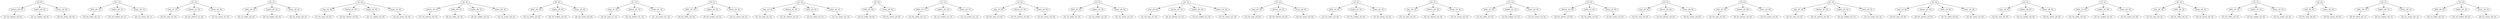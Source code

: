 strict digraph  {
"[(0, 0)]";
"[down]__[(0, 0)]";
"[(1, 0)]__[down]__[(0, 0)]";
"[right]__[(0, 0)]";
"[(0, 1)]__[right]__[(0, 0)]";
"[stay]__[(0, 0)]";
"[(0, 0)]__[stay]__[(0, 0)]";
"[(0, 1)]";
"[left]__[(0, 1)]";
"[(0, 0)]__[left]__[(0, 1)]";
"[right]__[(0, 1)]";
"[(0, 2)]__[right]__[(0, 1)]";
"[stay]__[(0, 1)]";
"[(0, 1)]__[stay]__[(0, 1)]";
"[(1, 0)]";
"[up]__[(1, 0)]";
"[(0, 0)]__[up]__[(1, 0)]";
"[down]__[(1, 0)]";
"[(2, 0)]__[down]__[(1, 0)]";
"[stay]__[(1, 0)]";
"[(1, 0)]__[stay]__[(1, 0)]";
"[(0, 2)]";
"[left]__[(0, 2)]";
"[(0, 1)]__[left]__[(0, 2)]";
"[right]__[(0, 2)]";
"[(0, 3)]__[right]__[(0, 2)]";
"[stay]__[(0, 2)]";
"[(0, 2)]__[stay]__[(0, 2)]";
"[(2, 0)]";
"[up]__[(2, 0)]";
"[(1, 0)]__[up]__[(2, 0)]";
"[down]__[(2, 0)]";
"[(3, 0)]__[down]__[(2, 0)]";
"[right]__[(2, 0)]";
"[(2, 1)]__[right]__[(2, 0)]";
"[stay]__[(2, 0)]";
"[(2, 0)]__[stay]__[(2, 0)]";
"[(0, 3)]";
"[down]__[(0, 3)]";
"[(1, 3)]__[down]__[(0, 3)]";
"[left]__[(0, 3)]";
"[(0, 2)]__[left]__[(0, 3)]";
"[right]__[(0, 3)]";
"[(0, 4)]__[right]__[(0, 3)]";
"[stay]__[(0, 3)]";
"[(0, 3)]__[stay]__[(0, 3)]";
"[(0, 4)]";
"[left]__[(0, 4)]";
"[(0, 3)]__[left]__[(0, 4)]";
"[right]__[(0, 4)]";
"[(0, 5)]__[right]__[(0, 4)]";
"[stay]__[(0, 4)]";
"[(0, 4)]__[stay]__[(0, 4)]";
"[(1, 3)]";
"[up]__[(1, 3)]";
"[(0, 3)]__[up]__[(1, 3)]";
"[down]__[(1, 3)]";
"[(2, 3)]__[down]__[(1, 3)]";
"[stay]__[(1, 3)]";
"[(1, 3)]__[stay]__[(1, 3)]";
"[(0, 5)]";
"[left]__[(0, 5)]";
"[(0, 4)]__[left]__[(0, 5)]";
"[right]__[(0, 5)]";
"[(0, 6)]__[right]__[(0, 5)]";
"[stay]__[(0, 5)]";
"[(0, 5)]__[stay]__[(0, 5)]";
"[(2, 3)]";
"[up]__[(2, 3)]";
"[(1, 3)]__[up]__[(2, 3)]";
"[down]__[(2, 3)]";
"[(3, 3)]__[down]__[(2, 3)]";
"[left]__[(2, 3)]";
"[(2, 2)]__[left]__[(2, 3)]";
"[stay]__[(2, 3)]";
"[(2, 3)]__[stay]__[(2, 3)]";
"[(0, 6)]";
"[left]__[(0, 6)]";
"[(0, 5)]__[left]__[(0, 6)]";
"[stay]__[(0, 6)]";
"[(0, 6)]__[stay]__[(0, 6)]";
"[(2, 1)]";
"[left]__[(2, 1)]";
"[(2, 0)]__[left]__[(2, 1)]";
"[right]__[(2, 1)]";
"[(2, 2)]__[right]__[(2, 1)]";
"[stay]__[(2, 1)]";
"[(2, 1)]__[stay]__[(2, 1)]";
"[(3, 0)]";
"[up]__[(3, 0)]";
"[(2, 0)]__[up]__[(3, 0)]";
"[down]__[(3, 0)]";
"[(4, 0)]__[down]__[(3, 0)]";
"[stay]__[(3, 0)]";
"[(3, 0)]__[stay]__[(3, 0)]";
"[(2, 2)]";
"[left]__[(2, 2)]";
"[(2, 1)]__[left]__[(2, 2)]";
"[right]__[(2, 2)]";
"[(2, 3)]__[right]__[(2, 2)]";
"[stay]__[(2, 2)]";
"[(2, 2)]__[stay]__[(2, 2)]";
"[(3, 3)]";
"[up]__[(3, 3)]";
"[(2, 3)]__[up]__[(3, 3)]";
"[down]__[(3, 3)]";
"[(4, 3)]__[down]__[(3, 3)]";
"[right]__[(3, 3)]";
"[(3, 4)]__[right]__[(3, 3)]";
"[stay]__[(3, 3)]";
"[(3, 3)]__[stay]__[(3, 3)]";
"[(4, 0)]";
"[up]__[(4, 0)]";
"[(3, 0)]__[up]__[(4, 0)]";
"[down]__[(4, 0)]";
"[(5, 0)]__[down]__[(4, 0)]";
"[stay]__[(4, 0)]";
"[(4, 0)]__[stay]__[(4, 0)]";
"[(3, 4)]";
"[left]__[(3, 4)]";
"[(3, 3)]__[left]__[(3, 4)]";
"[right]__[(3, 4)]";
"[(3, 5)]__[right]__[(3, 4)]";
"[stay]__[(3, 4)]";
"[(3, 4)]__[stay]__[(3, 4)]";
"[(4, 3)]";
"[up]__[(4, 3)]";
"[(3, 3)]__[up]__[(4, 3)]";
"[down]__[(4, 3)]";
"[(5, 3)]__[down]__[(4, 3)]";
"[stay]__[(4, 3)]";
"[(4, 3)]__[stay]__[(4, 3)]";
"[(3, 5)]";
"[left]__[(3, 5)]";
"[(3, 4)]__[left]__[(3, 5)]";
"[right]__[(3, 5)]";
"[(3, 6)]__[right]__[(3, 5)]";
"[stay]__[(3, 5)]";
"[(3, 5)]__[stay]__[(3, 5)]";
"[(3, 6)]";
"[down]__[(3, 6)]";
"[(4, 6)]__[down]__[(3, 6)]";
"[left]__[(3, 6)]";
"[(3, 5)]__[left]__[(3, 6)]";
"[stay]__[(3, 6)]";
"[(3, 6)]__[stay]__[(3, 6)]";
"[(4, 6)]";
"[up]__[(4, 6)]";
"[(3, 6)]__[up]__[(4, 6)]";
"[down]__[(4, 6)]";
"[(5, 6)]__[down]__[(4, 6)]";
"[stay]__[(4, 6)]";
"[(4, 6)]__[stay]__[(4, 6)]";
"[(5, 0)]";
"[up]__[(5, 0)]";
"[(4, 0)]__[up]__[(5, 0)]";
"[down]__[(5, 0)]";
"[(6, 0)]__[down]__[(5, 0)]";
"[stay]__[(5, 0)]";
"[(5, 0)]__[stay]__[(5, 0)]";
"[(5, 3)]";
"[up]__[(5, 3)]";
"[(4, 3)]__[up]__[(5, 3)]";
"[down]__[(5, 3)]";
"[(6, 3)]__[down]__[(5, 3)]";
"[right]__[(5, 3)]";
"[(5, 4)]__[right]__[(5, 3)]";
"[stay]__[(5, 3)]";
"[(5, 3)]__[stay]__[(5, 3)]";
"[(5, 6)]";
"[up]__[(5, 6)]";
"[(4, 6)]__[up]__[(5, 6)]";
"[down]__[(5, 6)]";
"[(6, 6)]__[down]__[(5, 6)]";
"[left]__[(5, 6)]";
"[(5, 5)]__[left]__[(5, 6)]";
"[stay]__[(5, 6)]";
"[(5, 6)]__[stay]__[(5, 6)]";
"[(6, 0)]";
"[up]__[(6, 0)]";
"[(5, 0)]__[up]__[(6, 0)]";
"[right]__[(6, 0)]";
"[(6, 1)]__[right]__[(6, 0)]";
"[stay]__[(6, 0)]";
"[(6, 0)]__[stay]__[(6, 0)]";
"[(5, 4)]";
"[left]__[(5, 4)]";
"[(5, 3)]__[left]__[(5, 4)]";
"[right]__[(5, 4)]";
"[(5, 5)]__[right]__[(5, 4)]";
"[stay]__[(5, 4)]";
"[(5, 4)]__[stay]__[(5, 4)]";
"[(6, 3)]";
"[up]__[(6, 3)]";
"[(5, 3)]__[up]__[(6, 3)]";
"[left]__[(6, 3)]";
"[(6, 2)]__[left]__[(6, 3)]";
"[stay]__[(6, 3)]";
"[(6, 3)]__[stay]__[(6, 3)]";
"[(5, 5)]";
"[left]__[(5, 5)]";
"[(5, 4)]__[left]__[(5, 5)]";
"[right]__[(5, 5)]";
"[(5, 6)]__[right]__[(5, 5)]";
"[stay]__[(5, 5)]";
"[(5, 5)]__[stay]__[(5, 5)]";
"[(6, 6)]";
"[up]__[(6, 6)]";
"[(5, 6)]__[up]__[(6, 6)]";
"[stay]__[(6, 6)]";
"[(6, 6)]__[stay]__[(6, 6)]";
"[(6, 1)]";
"[left]__[(6, 1)]";
"[(6, 0)]__[left]__[(6, 1)]";
"[right]__[(6, 1)]";
"[(6, 2)]__[right]__[(6, 1)]";
"[stay]__[(6, 1)]";
"[(6, 1)]__[stay]__[(6, 1)]";
"[(6, 2)]";
"[left]__[(6, 2)]";
"[(6, 1)]__[left]__[(6, 2)]";
"[right]__[(6, 2)]";
"[(6, 3)]__[right]__[(6, 2)]";
"[stay]__[(6, 2)]";
"[(6, 2)]__[stay]__[(6, 2)]";
"[(0, 0)]" -> "[down]__[(0, 0)]";
"[(0, 0)]" -> "[right]__[(0, 0)]";
"[(0, 0)]" -> "[stay]__[(0, 0)]";
"[down]__[(0, 0)]" -> "[(1, 0)]__[down]__[(0, 0)]"  [weight="1.0"];
"[right]__[(0, 0)]" -> "[(0, 1)]__[right]__[(0, 0)]"  [weight="1.0"];
"[stay]__[(0, 0)]" -> "[(0, 0)]__[stay]__[(0, 0)]"  [weight="1.0"];
"[(0, 1)]" -> "[left]__[(0, 1)]";
"[(0, 1)]" -> "[right]__[(0, 1)]";
"[(0, 1)]" -> "[stay]__[(0, 1)]";
"[left]__[(0, 1)]" -> "[(0, 0)]__[left]__[(0, 1)]"  [weight="1.0"];
"[right]__[(0, 1)]" -> "[(0, 2)]__[right]__[(0, 1)]"  [weight="1.0"];
"[stay]__[(0, 1)]" -> "[(0, 1)]__[stay]__[(0, 1)]"  [weight="1.0"];
"[(1, 0)]" -> "[up]__[(1, 0)]";
"[(1, 0)]" -> "[down]__[(1, 0)]";
"[(1, 0)]" -> "[stay]__[(1, 0)]";
"[up]__[(1, 0)]" -> "[(0, 0)]__[up]__[(1, 0)]"  [weight="1.0"];
"[down]__[(1, 0)]" -> "[(2, 0)]__[down]__[(1, 0)]"  [weight="1.0"];
"[stay]__[(1, 0)]" -> "[(1, 0)]__[stay]__[(1, 0)]"  [weight="1.0"];
"[(0, 2)]" -> "[left]__[(0, 2)]";
"[(0, 2)]" -> "[right]__[(0, 2)]";
"[(0, 2)]" -> "[stay]__[(0, 2)]";
"[left]__[(0, 2)]" -> "[(0, 1)]__[left]__[(0, 2)]"  [weight="1.0"];
"[right]__[(0, 2)]" -> "[(0, 3)]__[right]__[(0, 2)]"  [weight="1.0"];
"[stay]__[(0, 2)]" -> "[(0, 2)]__[stay]__[(0, 2)]"  [weight="1.0"];
"[(2, 0)]" -> "[up]__[(2, 0)]";
"[(2, 0)]" -> "[down]__[(2, 0)]";
"[(2, 0)]" -> "[right]__[(2, 0)]";
"[(2, 0)]" -> "[stay]__[(2, 0)]";
"[up]__[(2, 0)]" -> "[(1, 0)]__[up]__[(2, 0)]"  [weight="1.0"];
"[down]__[(2, 0)]" -> "[(3, 0)]__[down]__[(2, 0)]"  [weight="1.0"];
"[right]__[(2, 0)]" -> "[(2, 1)]__[right]__[(2, 0)]"  [weight="1.0"];
"[stay]__[(2, 0)]" -> "[(2, 0)]__[stay]__[(2, 0)]"  [weight="1.0"];
"[(0, 3)]" -> "[down]__[(0, 3)]";
"[(0, 3)]" -> "[left]__[(0, 3)]";
"[(0, 3)]" -> "[right]__[(0, 3)]";
"[(0, 3)]" -> "[stay]__[(0, 3)]";
"[down]__[(0, 3)]" -> "[(1, 3)]__[down]__[(0, 3)]"  [weight="1.0"];
"[left]__[(0, 3)]" -> "[(0, 2)]__[left]__[(0, 3)]"  [weight="1.0"];
"[right]__[(0, 3)]" -> "[(0, 4)]__[right]__[(0, 3)]"  [weight="1.0"];
"[stay]__[(0, 3)]" -> "[(0, 3)]__[stay]__[(0, 3)]"  [weight="1.0"];
"[(0, 4)]" -> "[left]__[(0, 4)]";
"[(0, 4)]" -> "[right]__[(0, 4)]";
"[(0, 4)]" -> "[stay]__[(0, 4)]";
"[left]__[(0, 4)]" -> "[(0, 3)]__[left]__[(0, 4)]"  [weight="1.0"];
"[right]__[(0, 4)]" -> "[(0, 5)]__[right]__[(0, 4)]"  [weight="1.0"];
"[stay]__[(0, 4)]" -> "[(0, 4)]__[stay]__[(0, 4)]"  [weight="1.0"];
"[(1, 3)]" -> "[up]__[(1, 3)]";
"[(1, 3)]" -> "[down]__[(1, 3)]";
"[(1, 3)]" -> "[stay]__[(1, 3)]";
"[up]__[(1, 3)]" -> "[(0, 3)]__[up]__[(1, 3)]"  [weight="1.0"];
"[down]__[(1, 3)]" -> "[(2, 3)]__[down]__[(1, 3)]"  [weight="1.0"];
"[stay]__[(1, 3)]" -> "[(1, 3)]__[stay]__[(1, 3)]"  [weight="1.0"];
"[(0, 5)]" -> "[left]__[(0, 5)]";
"[(0, 5)]" -> "[right]__[(0, 5)]";
"[(0, 5)]" -> "[stay]__[(0, 5)]";
"[left]__[(0, 5)]" -> "[(0, 4)]__[left]__[(0, 5)]"  [weight="1.0"];
"[right]__[(0, 5)]" -> "[(0, 6)]__[right]__[(0, 5)]"  [weight="1.0"];
"[stay]__[(0, 5)]" -> "[(0, 5)]__[stay]__[(0, 5)]"  [weight="1.0"];
"[(2, 3)]" -> "[up]__[(2, 3)]";
"[(2, 3)]" -> "[down]__[(2, 3)]";
"[(2, 3)]" -> "[left]__[(2, 3)]";
"[(2, 3)]" -> "[stay]__[(2, 3)]";
"[up]__[(2, 3)]" -> "[(1, 3)]__[up]__[(2, 3)]"  [weight="1.0"];
"[down]__[(2, 3)]" -> "[(3, 3)]__[down]__[(2, 3)]"  [weight="1.0"];
"[left]__[(2, 3)]" -> "[(2, 2)]__[left]__[(2, 3)]"  [weight="1.0"];
"[stay]__[(2, 3)]" -> "[(2, 3)]__[stay]__[(2, 3)]"  [weight="1.0"];
"[(0, 6)]" -> "[left]__[(0, 6)]";
"[(0, 6)]" -> "[stay]__[(0, 6)]";
"[left]__[(0, 6)]" -> "[(0, 5)]__[left]__[(0, 6)]"  [weight="1.0"];
"[stay]__[(0, 6)]" -> "[(0, 6)]__[stay]__[(0, 6)]"  [weight="1.0"];
"[(2, 1)]" -> "[left]__[(2, 1)]";
"[(2, 1)]" -> "[right]__[(2, 1)]";
"[(2, 1)]" -> "[stay]__[(2, 1)]";
"[left]__[(2, 1)]" -> "[(2, 0)]__[left]__[(2, 1)]"  [weight="1.0"];
"[right]__[(2, 1)]" -> "[(2, 2)]__[right]__[(2, 1)]"  [weight="1.0"];
"[stay]__[(2, 1)]" -> "[(2, 1)]__[stay]__[(2, 1)]"  [weight="1.0"];
"[(3, 0)]" -> "[up]__[(3, 0)]";
"[(3, 0)]" -> "[down]__[(3, 0)]";
"[(3, 0)]" -> "[stay]__[(3, 0)]";
"[up]__[(3, 0)]" -> "[(2, 0)]__[up]__[(3, 0)]"  [weight="1.0"];
"[down]__[(3, 0)]" -> "[(4, 0)]__[down]__[(3, 0)]"  [weight="1.0"];
"[stay]__[(3, 0)]" -> "[(3, 0)]__[stay]__[(3, 0)]"  [weight="1.0"];
"[(2, 2)]" -> "[left]__[(2, 2)]";
"[(2, 2)]" -> "[right]__[(2, 2)]";
"[(2, 2)]" -> "[stay]__[(2, 2)]";
"[left]__[(2, 2)]" -> "[(2, 1)]__[left]__[(2, 2)]"  [weight="1.0"];
"[right]__[(2, 2)]" -> "[(2, 3)]__[right]__[(2, 2)]"  [weight="1.0"];
"[stay]__[(2, 2)]" -> "[(2, 2)]__[stay]__[(2, 2)]"  [weight="1.0"];
"[(3, 3)]" -> "[up]__[(3, 3)]";
"[(3, 3)]" -> "[down]__[(3, 3)]";
"[(3, 3)]" -> "[right]__[(3, 3)]";
"[(3, 3)]" -> "[stay]__[(3, 3)]";
"[up]__[(3, 3)]" -> "[(2, 3)]__[up]__[(3, 3)]"  [weight="1.0"];
"[down]__[(3, 3)]" -> "[(4, 3)]__[down]__[(3, 3)]"  [weight="1.0"];
"[right]__[(3, 3)]" -> "[(3, 4)]__[right]__[(3, 3)]"  [weight="1.0"];
"[stay]__[(3, 3)]" -> "[(3, 3)]__[stay]__[(3, 3)]"  [weight="1.0"];
"[(4, 0)]" -> "[up]__[(4, 0)]";
"[(4, 0)]" -> "[down]__[(4, 0)]";
"[(4, 0)]" -> "[stay]__[(4, 0)]";
"[up]__[(4, 0)]" -> "[(3, 0)]__[up]__[(4, 0)]"  [weight="1.0"];
"[down]__[(4, 0)]" -> "[(5, 0)]__[down]__[(4, 0)]"  [weight="1.0"];
"[stay]__[(4, 0)]" -> "[(4, 0)]__[stay]__[(4, 0)]"  [weight="1.0"];
"[(3, 4)]" -> "[left]__[(3, 4)]";
"[(3, 4)]" -> "[right]__[(3, 4)]";
"[(3, 4)]" -> "[stay]__[(3, 4)]";
"[left]__[(3, 4)]" -> "[(3, 3)]__[left]__[(3, 4)]"  [weight="1.0"];
"[right]__[(3, 4)]" -> "[(3, 5)]__[right]__[(3, 4)]"  [weight="1.0"];
"[stay]__[(3, 4)]" -> "[(3, 4)]__[stay]__[(3, 4)]"  [weight="1.0"];
"[(4, 3)]" -> "[up]__[(4, 3)]";
"[(4, 3)]" -> "[down]__[(4, 3)]";
"[(4, 3)]" -> "[stay]__[(4, 3)]";
"[up]__[(4, 3)]" -> "[(3, 3)]__[up]__[(4, 3)]"  [weight="1.0"];
"[down]__[(4, 3)]" -> "[(5, 3)]__[down]__[(4, 3)]"  [weight="1.0"];
"[stay]__[(4, 3)]" -> "[(4, 3)]__[stay]__[(4, 3)]"  [weight="1.0"];
"[(3, 5)]" -> "[left]__[(3, 5)]";
"[(3, 5)]" -> "[right]__[(3, 5)]";
"[(3, 5)]" -> "[stay]__[(3, 5)]";
"[left]__[(3, 5)]" -> "[(3, 4)]__[left]__[(3, 5)]"  [weight="1.0"];
"[right]__[(3, 5)]" -> "[(3, 6)]__[right]__[(3, 5)]"  [weight="1.0"];
"[stay]__[(3, 5)]" -> "[(3, 5)]__[stay]__[(3, 5)]"  [weight="1.0"];
"[(3, 6)]" -> "[down]__[(3, 6)]";
"[(3, 6)]" -> "[left]__[(3, 6)]";
"[(3, 6)]" -> "[stay]__[(3, 6)]";
"[down]__[(3, 6)]" -> "[(4, 6)]__[down]__[(3, 6)]"  [weight="1.0"];
"[left]__[(3, 6)]" -> "[(3, 5)]__[left]__[(3, 6)]"  [weight="1.0"];
"[stay]__[(3, 6)]" -> "[(3, 6)]__[stay]__[(3, 6)]"  [weight="1.0"];
"[(4, 6)]" -> "[up]__[(4, 6)]";
"[(4, 6)]" -> "[down]__[(4, 6)]";
"[(4, 6)]" -> "[stay]__[(4, 6)]";
"[up]__[(4, 6)]" -> "[(3, 6)]__[up]__[(4, 6)]"  [weight="1.0"];
"[down]__[(4, 6)]" -> "[(5, 6)]__[down]__[(4, 6)]"  [weight="1.0"];
"[stay]__[(4, 6)]" -> "[(4, 6)]__[stay]__[(4, 6)]"  [weight="1.0"];
"[(5, 0)]" -> "[up]__[(5, 0)]";
"[(5, 0)]" -> "[down]__[(5, 0)]";
"[(5, 0)]" -> "[stay]__[(5, 0)]";
"[up]__[(5, 0)]" -> "[(4, 0)]__[up]__[(5, 0)]"  [weight="1.0"];
"[down]__[(5, 0)]" -> "[(6, 0)]__[down]__[(5, 0)]"  [weight="1.0"];
"[stay]__[(5, 0)]" -> "[(5, 0)]__[stay]__[(5, 0)]"  [weight="1.0"];
"[(5, 3)]" -> "[up]__[(5, 3)]";
"[(5, 3)]" -> "[down]__[(5, 3)]";
"[(5, 3)]" -> "[right]__[(5, 3)]";
"[(5, 3)]" -> "[stay]__[(5, 3)]";
"[up]__[(5, 3)]" -> "[(4, 3)]__[up]__[(5, 3)]"  [weight="1.0"];
"[down]__[(5, 3)]" -> "[(6, 3)]__[down]__[(5, 3)]"  [weight="1.0"];
"[right]__[(5, 3)]" -> "[(5, 4)]__[right]__[(5, 3)]"  [weight="1.0"];
"[stay]__[(5, 3)]" -> "[(5, 3)]__[stay]__[(5, 3)]"  [weight="1.0"];
"[(5, 6)]" -> "[up]__[(5, 6)]";
"[(5, 6)]" -> "[down]__[(5, 6)]";
"[(5, 6)]" -> "[left]__[(5, 6)]";
"[(5, 6)]" -> "[stay]__[(5, 6)]";
"[up]__[(5, 6)]" -> "[(4, 6)]__[up]__[(5, 6)]"  [weight="1.0"];
"[down]__[(5, 6)]" -> "[(6, 6)]__[down]__[(5, 6)]"  [weight="1.0"];
"[left]__[(5, 6)]" -> "[(5, 5)]__[left]__[(5, 6)]"  [weight="1.0"];
"[stay]__[(5, 6)]" -> "[(5, 6)]__[stay]__[(5, 6)]"  [weight="1.0"];
"[(6, 0)]" -> "[up]__[(6, 0)]";
"[(6, 0)]" -> "[right]__[(6, 0)]";
"[(6, 0)]" -> "[stay]__[(6, 0)]";
"[up]__[(6, 0)]" -> "[(5, 0)]__[up]__[(6, 0)]"  [weight="1.0"];
"[right]__[(6, 0)]" -> "[(6, 1)]__[right]__[(6, 0)]"  [weight="1.0"];
"[stay]__[(6, 0)]" -> "[(6, 0)]__[stay]__[(6, 0)]"  [weight="1.0"];
"[(5, 4)]" -> "[left]__[(5, 4)]";
"[(5, 4)]" -> "[right]__[(5, 4)]";
"[(5, 4)]" -> "[stay]__[(5, 4)]";
"[left]__[(5, 4)]" -> "[(5, 3)]__[left]__[(5, 4)]"  [weight="1.0"];
"[right]__[(5, 4)]" -> "[(5, 5)]__[right]__[(5, 4)]"  [weight="1.0"];
"[stay]__[(5, 4)]" -> "[(5, 4)]__[stay]__[(5, 4)]"  [weight="1.0"];
"[(6, 3)]" -> "[up]__[(6, 3)]";
"[(6, 3)]" -> "[left]__[(6, 3)]";
"[(6, 3)]" -> "[stay]__[(6, 3)]";
"[up]__[(6, 3)]" -> "[(5, 3)]__[up]__[(6, 3)]"  [weight="1.0"];
"[left]__[(6, 3)]" -> "[(6, 2)]__[left]__[(6, 3)]"  [weight="1.0"];
"[stay]__[(6, 3)]" -> "[(6, 3)]__[stay]__[(6, 3)]"  [weight="1.0"];
"[(5, 5)]" -> "[left]__[(5, 5)]";
"[(5, 5)]" -> "[right]__[(5, 5)]";
"[(5, 5)]" -> "[stay]__[(5, 5)]";
"[left]__[(5, 5)]" -> "[(5, 4)]__[left]__[(5, 5)]"  [weight="1.0"];
"[right]__[(5, 5)]" -> "[(5, 6)]__[right]__[(5, 5)]"  [weight="1.0"];
"[stay]__[(5, 5)]" -> "[(5, 5)]__[stay]__[(5, 5)]"  [weight="1.0"];
"[(6, 6)]" -> "[up]__[(6, 6)]";
"[(6, 6)]" -> "[stay]__[(6, 6)]";
"[up]__[(6, 6)]" -> "[(5, 6)]__[up]__[(6, 6)]"  [weight="1.0"];
"[stay]__[(6, 6)]" -> "[(6, 6)]__[stay]__[(6, 6)]"  [weight="1.0"];
"[(6, 1)]" -> "[left]__[(6, 1)]";
"[(6, 1)]" -> "[right]__[(6, 1)]";
"[(6, 1)]" -> "[stay]__[(6, 1)]";
"[left]__[(6, 1)]" -> "[(6, 0)]__[left]__[(6, 1)]"  [weight="1.0"];
"[right]__[(6, 1)]" -> "[(6, 2)]__[right]__[(6, 1)]"  [weight="1.0"];
"[stay]__[(6, 1)]" -> "[(6, 1)]__[stay]__[(6, 1)]"  [weight="1.0"];
"[(6, 2)]" -> "[left]__[(6, 2)]";
"[(6, 2)]" -> "[right]__[(6, 2)]";
"[(6, 2)]" -> "[stay]__[(6, 2)]";
"[left]__[(6, 2)]" -> "[(6, 1)]__[left]__[(6, 2)]"  [weight="1.0"];
"[right]__[(6, 2)]" -> "[(6, 3)]__[right]__[(6, 2)]"  [weight="1.0"];
"[stay]__[(6, 2)]" -> "[(6, 2)]__[stay]__[(6, 2)]"  [weight="1.0"];
}
